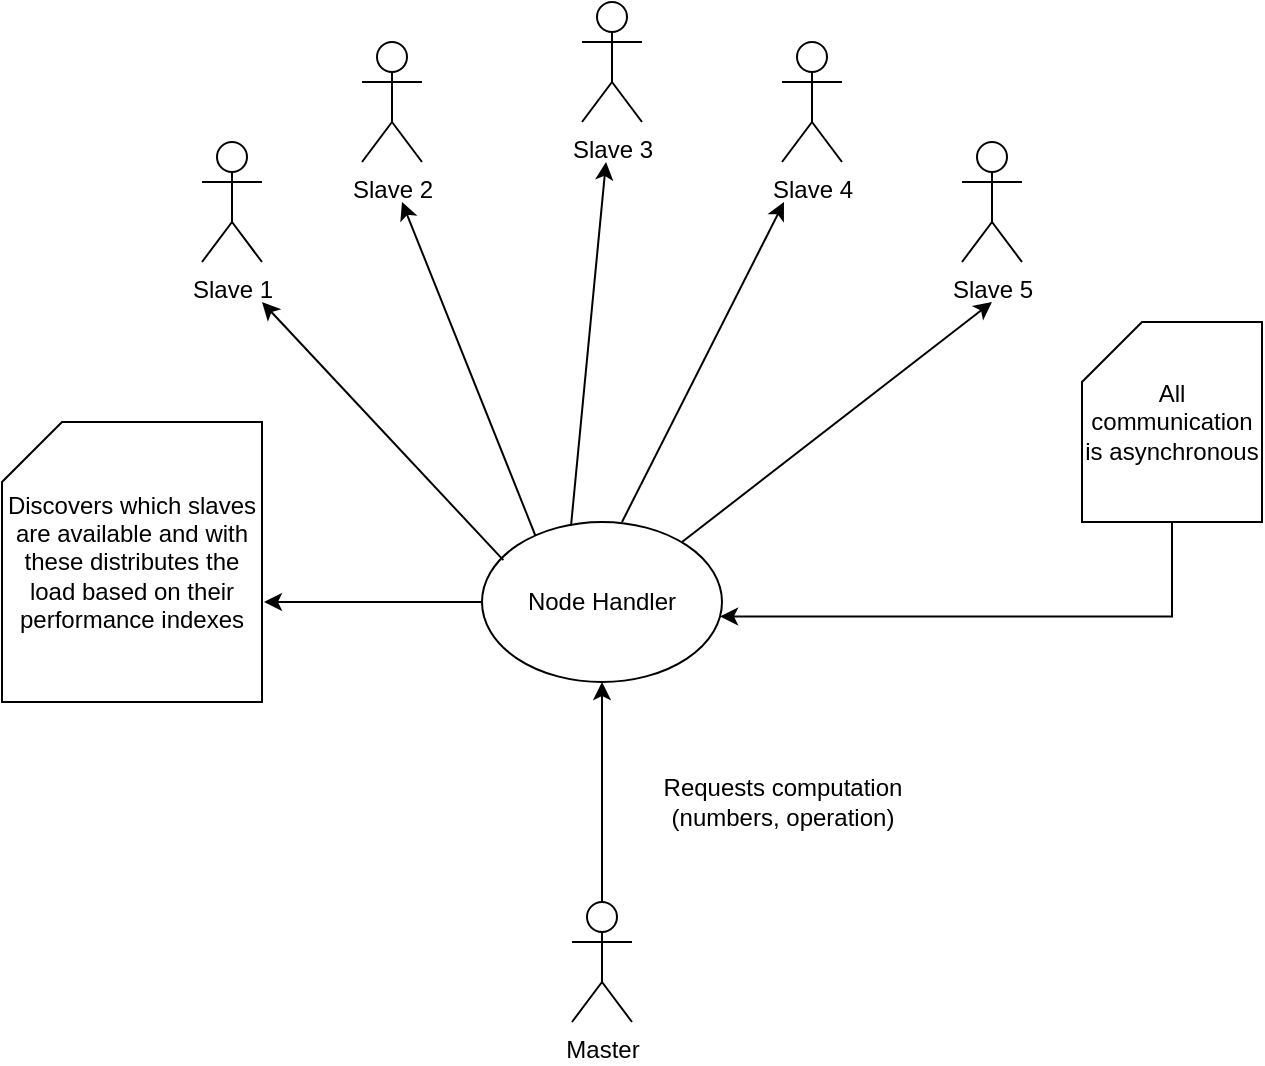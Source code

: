 <mxfile version="12.9.7" type="device"><diagram id="1-yDPrcT7RR2FDqu45BQ" name="Page-1"><mxGraphModel dx="2188" dy="1157" grid="1" gridSize="10" guides="1" tooltips="1" connect="1" arrows="1" fold="1" page="1" pageScale="1" pageWidth="827" pageHeight="1169" math="0" shadow="0"><root><mxCell id="0"/><mxCell id="1" parent="0"/><mxCell id="pYtDnTzrWMHZictsrvvJ-38" style="edgeStyle=orthogonalEdgeStyle;rounded=0;orthogonalLoop=1;jettySize=auto;html=1;" edge="1" parent="1"><mxGeometry relative="1" as="geometry"><mxPoint x="300" y="440" as="sourcePoint"/><mxPoint x="191" y="440" as="targetPoint"/><Array as="points"><mxPoint x="240" y="440"/><mxPoint x="240" y="440"/></Array></mxGeometry></mxCell><mxCell id="pYtDnTzrWMHZictsrvvJ-2" value="Node Handler" style="ellipse;whiteSpace=wrap;html=1;" vertex="1" parent="1"><mxGeometry x="300" y="400" width="120" height="80" as="geometry"/></mxCell><mxCell id="pYtDnTzrWMHZictsrvvJ-10" style="edgeStyle=orthogonalEdgeStyle;rounded=0;orthogonalLoop=1;jettySize=auto;html=1;" edge="1" parent="1" source="pYtDnTzrWMHZictsrvvJ-5" target="pYtDnTzrWMHZictsrvvJ-2"><mxGeometry relative="1" as="geometry"/></mxCell><mxCell id="pYtDnTzrWMHZictsrvvJ-11" value="Requests computation&lt;br&gt;(numbers, operation)" style="text;html=1;align=center;verticalAlign=middle;resizable=0;points=[];" vertex="1" connectable="0" parent="pYtDnTzrWMHZictsrvvJ-10"><mxGeometry x="-0.255" relative="1" as="geometry"><mxPoint x="90" y="-9" as="offset"/></mxGeometry></mxCell><mxCell id="pYtDnTzrWMHZictsrvvJ-5" value="Master" style="shape=umlActor;verticalLabelPosition=bottom;labelBackgroundColor=#ffffff;verticalAlign=top;html=1;outlineConnect=0;" vertex="1" parent="1"><mxGeometry x="345" y="590" width="30" height="60" as="geometry"/></mxCell><mxCell id="pYtDnTzrWMHZictsrvvJ-12" value="Slave 1" style="shape=umlActor;verticalLabelPosition=bottom;labelBackgroundColor=#ffffff;verticalAlign=top;html=1;outlineConnect=0;" vertex="1" parent="1"><mxGeometry x="160" y="210" width="30" height="60" as="geometry"/></mxCell><mxCell id="pYtDnTzrWMHZictsrvvJ-13" value="Slave 2" style="shape=umlActor;verticalLabelPosition=bottom;labelBackgroundColor=#ffffff;verticalAlign=top;html=1;outlineConnect=0;" vertex="1" parent="1"><mxGeometry x="240" y="160" width="30" height="60" as="geometry"/></mxCell><mxCell id="pYtDnTzrWMHZictsrvvJ-15" value="Slave 4" style="shape=umlActor;verticalLabelPosition=bottom;labelBackgroundColor=#ffffff;verticalAlign=top;html=1;outlineConnect=0;" vertex="1" parent="1"><mxGeometry x="450" y="160" width="30" height="60" as="geometry"/></mxCell><mxCell id="pYtDnTzrWMHZictsrvvJ-16" value="Slave 3" style="shape=umlActor;verticalLabelPosition=bottom;labelBackgroundColor=#ffffff;verticalAlign=top;html=1;outlineConnect=0;" vertex="1" parent="1"><mxGeometry x="350" y="140" width="30" height="60" as="geometry"/></mxCell><mxCell id="pYtDnTzrWMHZictsrvvJ-17" value="Slave 5" style="shape=umlActor;verticalLabelPosition=bottom;labelBackgroundColor=#ffffff;verticalAlign=top;html=1;outlineConnect=0;" vertex="1" parent="1"><mxGeometry x="540" y="210" width="30" height="60" as="geometry"/></mxCell><mxCell id="pYtDnTzrWMHZictsrvvJ-31" value="" style="endArrow=classic;html=1;exitX=0.089;exitY=0.238;exitDx=0;exitDy=0;exitPerimeter=0;" edge="1" parent="1" source="pYtDnTzrWMHZictsrvvJ-2"><mxGeometry width="50" height="50" relative="1" as="geometry"><mxPoint x="670" y="510" as="sourcePoint"/><mxPoint x="190" y="290" as="targetPoint"/></mxGeometry></mxCell><mxCell id="pYtDnTzrWMHZictsrvvJ-32" value="" style="endArrow=classic;html=1;exitX=0.222;exitY=0.083;exitDx=0;exitDy=0;exitPerimeter=0;" edge="1" parent="1" source="pYtDnTzrWMHZictsrvvJ-2"><mxGeometry width="50" height="50" relative="1" as="geometry"><mxPoint x="330" y="400" as="sourcePoint"/><mxPoint x="260" y="240" as="targetPoint"/></mxGeometry></mxCell><mxCell id="pYtDnTzrWMHZictsrvvJ-33" value="" style="endArrow=classic;html=1;exitX=0.371;exitY=0.022;exitDx=0;exitDy=0;exitPerimeter=0;" edge="1" parent="1" source="pYtDnTzrWMHZictsrvvJ-2"><mxGeometry width="50" height="50" relative="1" as="geometry"><mxPoint x="343" y="400" as="sourcePoint"/><mxPoint x="362" y="220" as="targetPoint"/></mxGeometry></mxCell><mxCell id="pYtDnTzrWMHZictsrvvJ-34" value="" style="endArrow=classic;html=1;" edge="1" parent="1"><mxGeometry width="50" height="50" relative="1" as="geometry"><mxPoint x="370" y="400" as="sourcePoint"/><mxPoint x="451" y="240" as="targetPoint"/></mxGeometry></mxCell><mxCell id="pYtDnTzrWMHZictsrvvJ-35" value="" style="endArrow=classic;html=1;" edge="1" parent="1"><mxGeometry width="50" height="50" relative="1" as="geometry"><mxPoint x="400" y="410" as="sourcePoint"/><mxPoint x="555" y="290" as="targetPoint"/></mxGeometry></mxCell><mxCell id="pYtDnTzrWMHZictsrvvJ-36" value="Discovers which slaves are available and with these distributes the load based on their performance indexes" style="shape=card;whiteSpace=wrap;html=1;" vertex="1" parent="1"><mxGeometry x="60" y="350" width="130" height="140" as="geometry"/></mxCell><mxCell id="pYtDnTzrWMHZictsrvvJ-42" style="edgeStyle=orthogonalEdgeStyle;rounded=0;orthogonalLoop=1;jettySize=auto;html=1;exitX=0.5;exitY=1;exitDx=0;exitDy=0;exitPerimeter=0;entryX=0.992;entryY=0.59;entryDx=0;entryDy=0;entryPerimeter=0;" edge="1" parent="1" source="pYtDnTzrWMHZictsrvvJ-39" target="pYtDnTzrWMHZictsrvvJ-2"><mxGeometry relative="1" as="geometry"/></mxCell><mxCell id="pYtDnTzrWMHZictsrvvJ-39" value="All communication is asynchronous" style="shape=card;whiteSpace=wrap;html=1;" vertex="1" parent="1"><mxGeometry x="600" y="300" width="90" height="100" as="geometry"/></mxCell></root></mxGraphModel></diagram></mxfile>